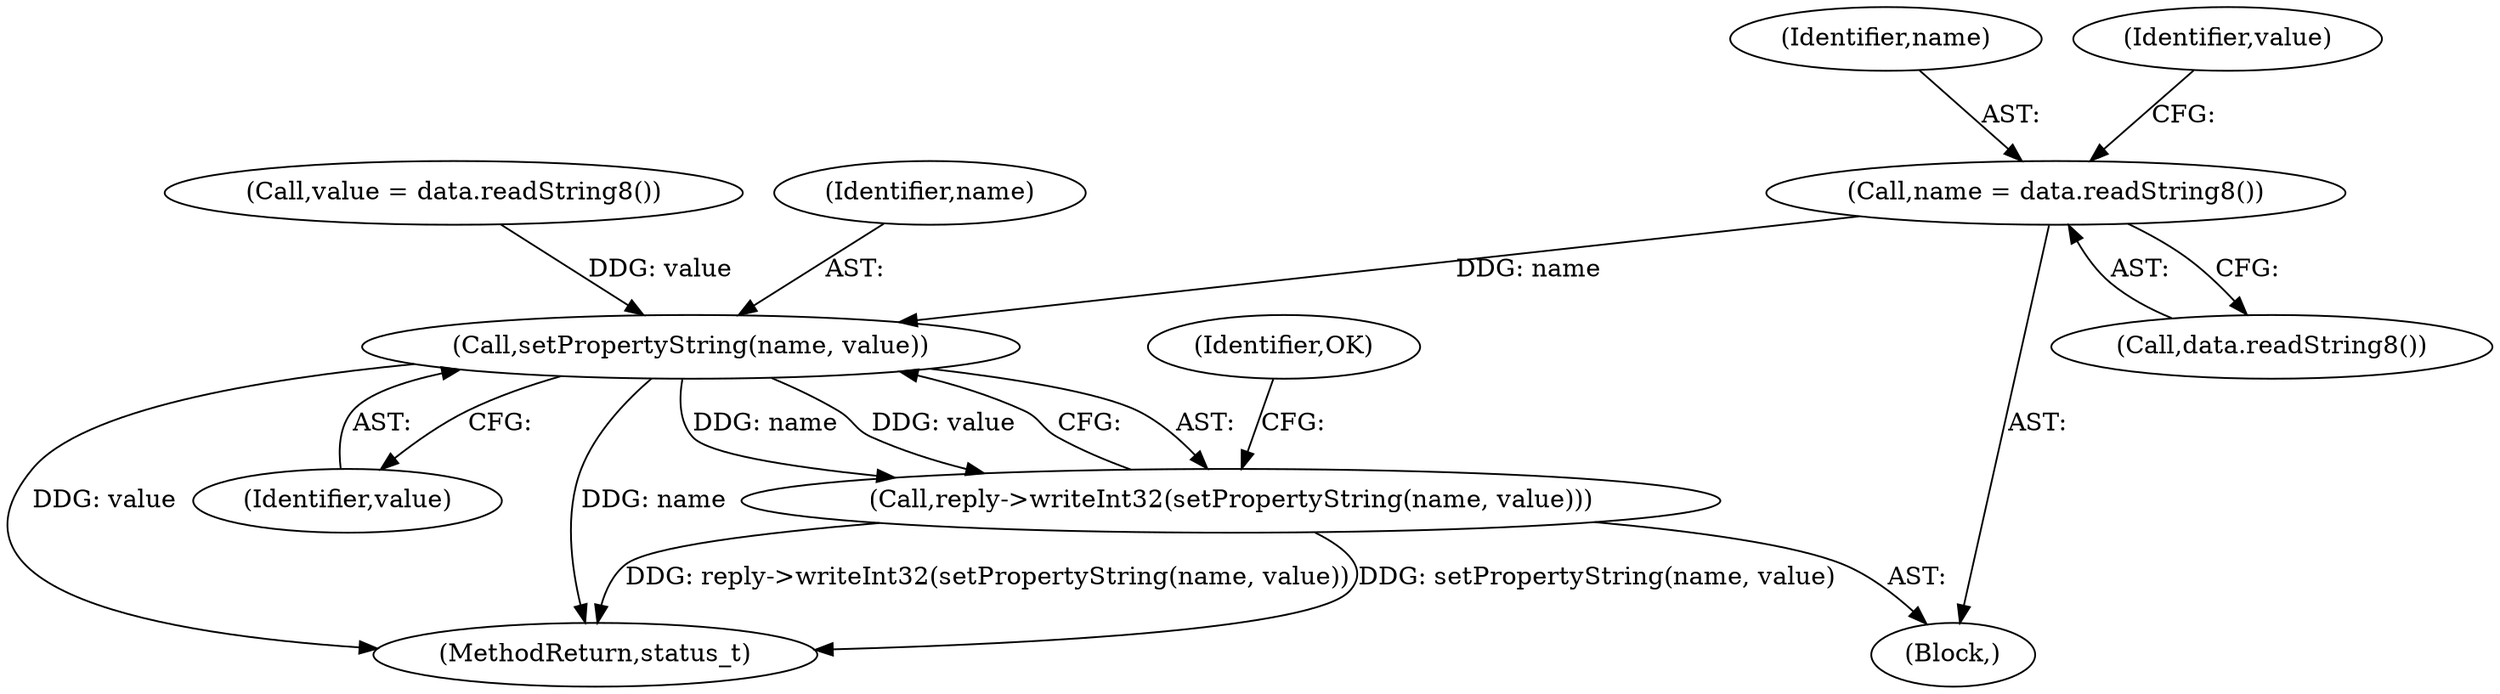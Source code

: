 digraph "0_Android_5a856f2092f7086aa0fea9ae06b9255befcdcd34@API" {
"1000612" [label="(Call,name = data.readString8())"];
"1000620" [label="(Call,setPropertyString(name, value))"];
"1000619" [label="(Call,reply->writeInt32(setPropertyString(name, value)))"];
"1000613" [label="(Identifier,name)"];
"1000619" [label="(Call,reply->writeInt32(setPropertyString(name, value)))"];
"1000616" [label="(Call,value = data.readString8())"];
"1000901" [label="(MethodReturn,status_t)"];
"1000624" [label="(Identifier,OK)"];
"1000614" [label="(Call,data.readString8())"];
"1000617" [label="(Identifier,value)"];
"1000606" [label="(Block,)"];
"1000612" [label="(Call,name = data.readString8())"];
"1000620" [label="(Call,setPropertyString(name, value))"];
"1000622" [label="(Identifier,value)"];
"1000621" [label="(Identifier,name)"];
"1000612" -> "1000606"  [label="AST: "];
"1000612" -> "1000614"  [label="CFG: "];
"1000613" -> "1000612"  [label="AST: "];
"1000614" -> "1000612"  [label="AST: "];
"1000617" -> "1000612"  [label="CFG: "];
"1000612" -> "1000620"  [label="DDG: name"];
"1000620" -> "1000619"  [label="AST: "];
"1000620" -> "1000622"  [label="CFG: "];
"1000621" -> "1000620"  [label="AST: "];
"1000622" -> "1000620"  [label="AST: "];
"1000619" -> "1000620"  [label="CFG: "];
"1000620" -> "1000901"  [label="DDG: value"];
"1000620" -> "1000901"  [label="DDG: name"];
"1000620" -> "1000619"  [label="DDG: name"];
"1000620" -> "1000619"  [label="DDG: value"];
"1000616" -> "1000620"  [label="DDG: value"];
"1000619" -> "1000606"  [label="AST: "];
"1000624" -> "1000619"  [label="CFG: "];
"1000619" -> "1000901"  [label="DDG: reply->writeInt32(setPropertyString(name, value))"];
"1000619" -> "1000901"  [label="DDG: setPropertyString(name, value)"];
}
